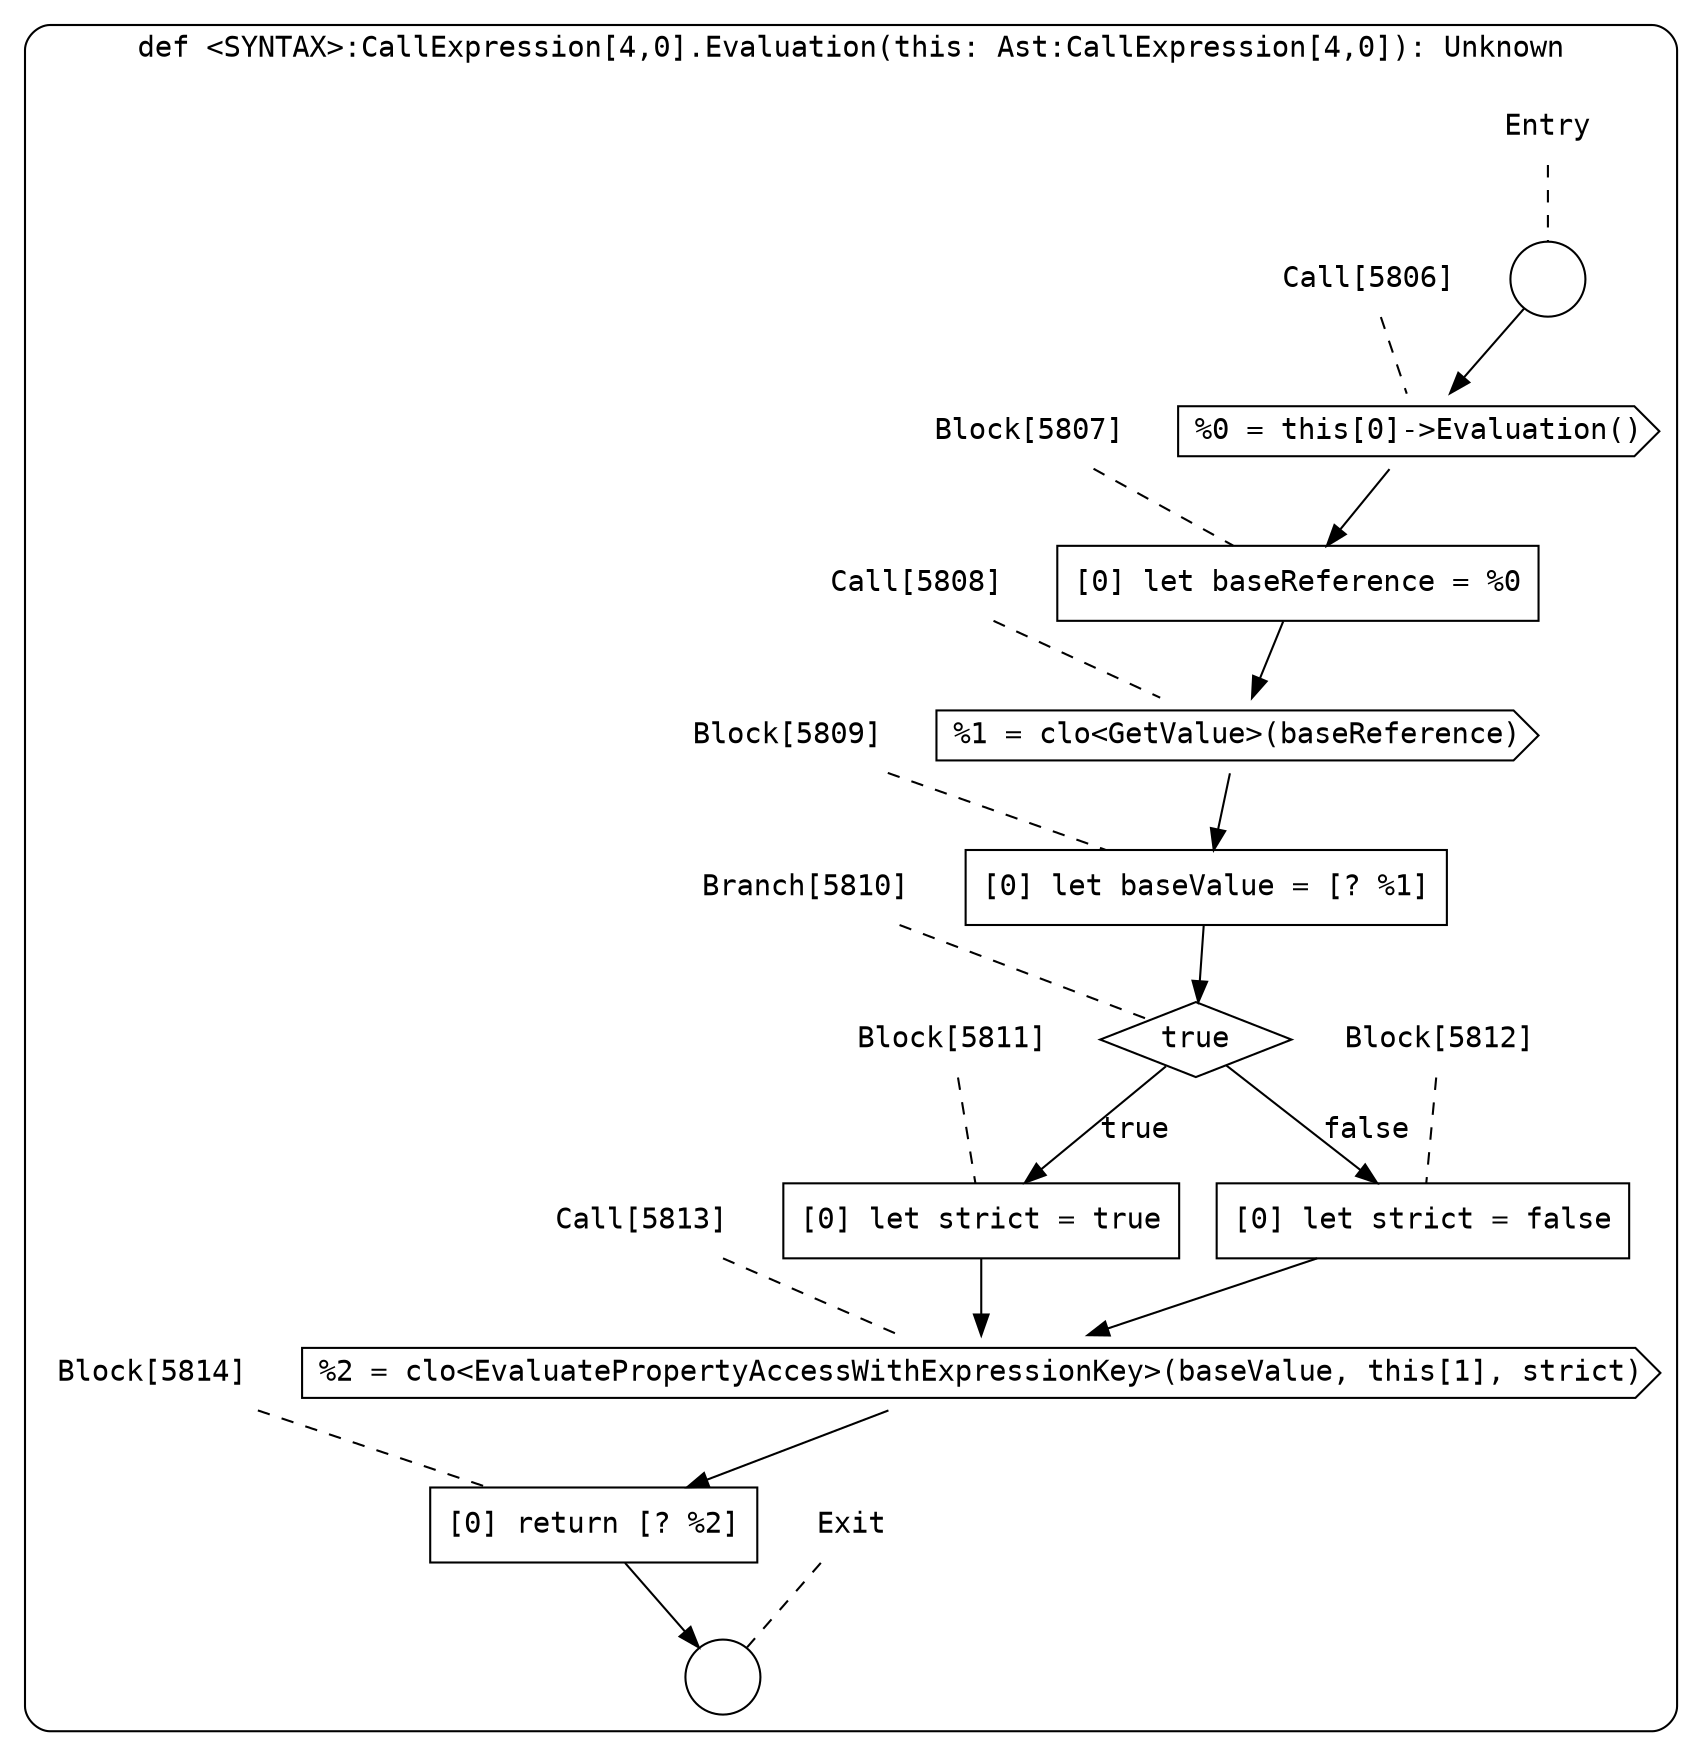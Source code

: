digraph {
  graph [fontname = "Consolas"]
  node [fontname = "Consolas"]
  edge [fontname = "Consolas"]
  subgraph cluster1261 {
    label = "def <SYNTAX>:CallExpression[4,0].Evaluation(this: Ast:CallExpression[4,0]): Unknown"
    style = rounded
    cluster1261_entry_name [shape=none, label=<<font color="black">Entry</font>>]
    cluster1261_entry_name -> cluster1261_entry [arrowhead=none, color="black", style=dashed]
    cluster1261_entry [shape=circle label=" " color="black" fillcolor="white" style=filled]
    cluster1261_entry -> node5806 [color="black"]
    cluster1261_exit_name [shape=none, label=<<font color="black">Exit</font>>]
    cluster1261_exit_name -> cluster1261_exit [arrowhead=none, color="black", style=dashed]
    cluster1261_exit [shape=circle label=" " color="black" fillcolor="white" style=filled]
    node5806_name [shape=none, label=<<font color="black">Call[5806]</font>>]
    node5806_name -> node5806 [arrowhead=none, color="black", style=dashed]
    node5806 [shape=cds, label=<<font color="black">%0 = this[0]-&gt;Evaluation()</font>> color="black" fillcolor="white", style=filled]
    node5806 -> node5807 [color="black"]
    node5807_name [shape=none, label=<<font color="black">Block[5807]</font>>]
    node5807_name -> node5807 [arrowhead=none, color="black", style=dashed]
    node5807 [shape=box, label=<<font color="black">[0] let baseReference = %0<BR ALIGN="LEFT"/></font>> color="black" fillcolor="white", style=filled]
    node5807 -> node5808 [color="black"]
    node5808_name [shape=none, label=<<font color="black">Call[5808]</font>>]
    node5808_name -> node5808 [arrowhead=none, color="black", style=dashed]
    node5808 [shape=cds, label=<<font color="black">%1 = clo&lt;GetValue&gt;(baseReference)</font>> color="black" fillcolor="white", style=filled]
    node5808 -> node5809 [color="black"]
    node5809_name [shape=none, label=<<font color="black">Block[5809]</font>>]
    node5809_name -> node5809 [arrowhead=none, color="black", style=dashed]
    node5809 [shape=box, label=<<font color="black">[0] let baseValue = [? %1]<BR ALIGN="LEFT"/></font>> color="black" fillcolor="white", style=filled]
    node5809 -> node5810 [color="black"]
    node5810_name [shape=none, label=<<font color="black">Branch[5810]</font>>]
    node5810_name -> node5810 [arrowhead=none, color="black", style=dashed]
    node5810 [shape=diamond, label=<<font color="black">true</font>> color="black" fillcolor="white", style=filled]
    node5810 -> node5811 [label=<<font color="black">true</font>> color="black"]
    node5810 -> node5812 [label=<<font color="black">false</font>> color="black"]
    node5811_name [shape=none, label=<<font color="black">Block[5811]</font>>]
    node5811_name -> node5811 [arrowhead=none, color="black", style=dashed]
    node5811 [shape=box, label=<<font color="black">[0] let strict = true<BR ALIGN="LEFT"/></font>> color="black" fillcolor="white", style=filled]
    node5811 -> node5813 [color="black"]
    node5812_name [shape=none, label=<<font color="black">Block[5812]</font>>]
    node5812_name -> node5812 [arrowhead=none, color="black", style=dashed]
    node5812 [shape=box, label=<<font color="black">[0] let strict = false<BR ALIGN="LEFT"/></font>> color="black" fillcolor="white", style=filled]
    node5812 -> node5813 [color="black"]
    node5813_name [shape=none, label=<<font color="black">Call[5813]</font>>]
    node5813_name -> node5813 [arrowhead=none, color="black", style=dashed]
    node5813 [shape=cds, label=<<font color="black">%2 = clo&lt;EvaluatePropertyAccessWithExpressionKey&gt;(baseValue, this[1], strict)</font>> color="black" fillcolor="white", style=filled]
    node5813 -> node5814 [color="black"]
    node5814_name [shape=none, label=<<font color="black">Block[5814]</font>>]
    node5814_name -> node5814 [arrowhead=none, color="black", style=dashed]
    node5814 [shape=box, label=<<font color="black">[0] return [? %2]<BR ALIGN="LEFT"/></font>> color="black" fillcolor="white", style=filled]
    node5814 -> cluster1261_exit [color="black"]
  }
}